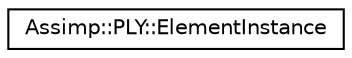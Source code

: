 digraph "Graphical Class Hierarchy"
{
  edge [fontname="Helvetica",fontsize="10",labelfontname="Helvetica",labelfontsize="10"];
  node [fontname="Helvetica",fontsize="10",shape=record];
  rankdir="LR";
  Node1 [label="Assimp::PLY::ElementInstance",height=0.2,width=0.4,color="black", fillcolor="white", style="filled",URL="$class_assimp_1_1_p_l_y_1_1_element_instance.html",tooltip="Class for an element instance in a PLY file. "];
}
